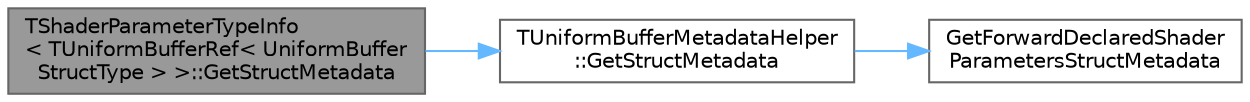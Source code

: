 digraph "TShaderParameterTypeInfo&lt; TUniformBufferRef&lt; UniformBufferStructType &gt; &gt;::GetStructMetadata"
{
 // INTERACTIVE_SVG=YES
 // LATEX_PDF_SIZE
  bgcolor="transparent";
  edge [fontname=Helvetica,fontsize=10,labelfontname=Helvetica,labelfontsize=10];
  node [fontname=Helvetica,fontsize=10,shape=box,height=0.2,width=0.4];
  rankdir="LR";
  Node1 [id="Node000001",label="TShaderParameterTypeInfo\l\< TUniformBufferRef\< UniformBuffer\lStructType \> \>::GetStructMetadata",height=0.2,width=0.4,color="gray40", fillcolor="grey60", style="filled", fontcolor="black",tooltip=" "];
  Node1 -> Node2 [id="edge1_Node000001_Node000002",color="steelblue1",style="solid",tooltip=" "];
  Node2 [id="Node000002",label="TUniformBufferMetadataHelper\l::GetStructMetadata",height=0.2,width=0.4,color="grey40", fillcolor="white", style="filled",URL="$d8/d25/structTUniformBufferMetadataHelper.html#aedcb57494284585b7ae4a1844664ff70",tooltip=" "];
  Node2 -> Node3 [id="edge2_Node000002_Node000003",color="steelblue1",style="solid",tooltip=" "];
  Node3 [id="Node000003",label="GetForwardDeclaredShader\lParametersStructMetadata",height=0.2,width=0.4,color="grey40", fillcolor="white", style="filled",URL="$dd/d89/InstancedStaticMesh_8h.html#aa2ef03f1d6a8774eabc16ca9cfbc4bb8",tooltip=" "];
}
